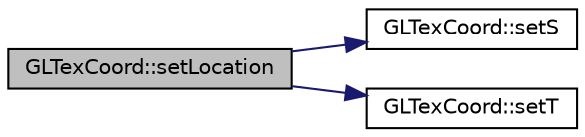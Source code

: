 digraph "GLTexCoord::setLocation"
{
  edge [fontname="Helvetica",fontsize="10",labelfontname="Helvetica",labelfontsize="10"];
  node [fontname="Helvetica",fontsize="10",shape=record];
  rankdir="LR";
  Node1 [label="GLTexCoord::setLocation",height=0.2,width=0.4,color="black", fillcolor="grey75", style="filled", fontcolor="black"];
  Node1 -> Node2 [color="midnightblue",fontsize="10",style="solid"];
  Node2 [label="GLTexCoord::setS",height=0.2,width=0.4,color="black", fillcolor="white", style="filled",URL="$class_g_l_tex_coord.html#a9f1d6f2f75f450779dce7467c15847c8"];
  Node1 -> Node3 [color="midnightblue",fontsize="10",style="solid"];
  Node3 [label="GLTexCoord::setT",height=0.2,width=0.4,color="black", fillcolor="white", style="filled",URL="$class_g_l_tex_coord.html#a5c8f7b4360628aa2d51bf46bc91e1e86"];
}
